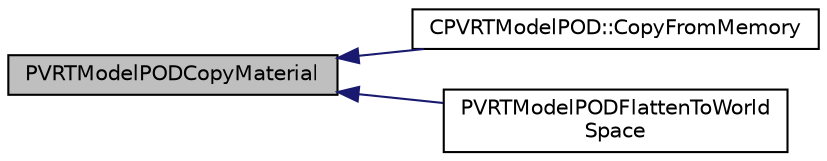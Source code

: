 digraph "PVRTModelPODCopyMaterial"
{
  edge [fontname="Helvetica",fontsize="10",labelfontname="Helvetica",labelfontsize="10"];
  node [fontname="Helvetica",fontsize="10",shape=record];
  rankdir="LR";
  Node1 [label="PVRTModelPODCopyMaterial",height=0.2,width=0.4,color="black", fillcolor="grey75", style="filled", fontcolor="black"];
  Node1 -> Node2 [dir="back",color="midnightblue",fontsize="10",style="solid"];
  Node2 [label="CPVRTModelPOD::CopyFromMemory",height=0.2,width=0.4,color="black", fillcolor="white", style="filled",URL="$class_c_p_v_r_t_model_p_o_d.html#af8b1b565dbe71e343fd36828772015fa",tooltip="Copies the scene data from the supplied data structure. Use when loading from .H files where you want..."];
  Node1 -> Node3 [dir="back",color="midnightblue",fontsize="10",style="solid"];
  Node3 [label="PVRTModelPODFlattenToWorld\lSpace",height=0.2,width=0.4,color="black", fillcolor="white", style="filled",URL="$_p_v_r_t_model_p_o_d_8h.html#a28d7bc51f67815c37f900645f1affc8c"];
}

